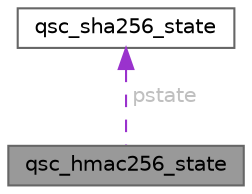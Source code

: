 digraph "qsc_hmac256_state"
{
 // LATEX_PDF_SIZE
  bgcolor="transparent";
  edge [fontname=Helvetica,fontsize=10,labelfontname=Helvetica,labelfontsize=10];
  node [fontname=Helvetica,fontsize=10,shape=box,height=0.2,width=0.4];
  Node1 [id="Node000001",label="qsc_hmac256_state",height=0.2,width=0.4,color="gray40", fillcolor="grey60", style="filled", fontcolor="black",tooltip="The HMAC(SHA2-256) state array."];
  Node2 -> Node1 [id="edge1_Node000001_Node000002",dir="back",color="darkorchid3",style="dashed",tooltip=" ",label=" pstate",fontcolor="grey" ];
  Node2 [id="Node000002",label="qsc_sha256_state",height=0.2,width=0.4,color="gray40", fillcolor="white", style="filled",URL="$structqsc__sha256__state.html",tooltip="The SHA2-256 digest state array."];
}
